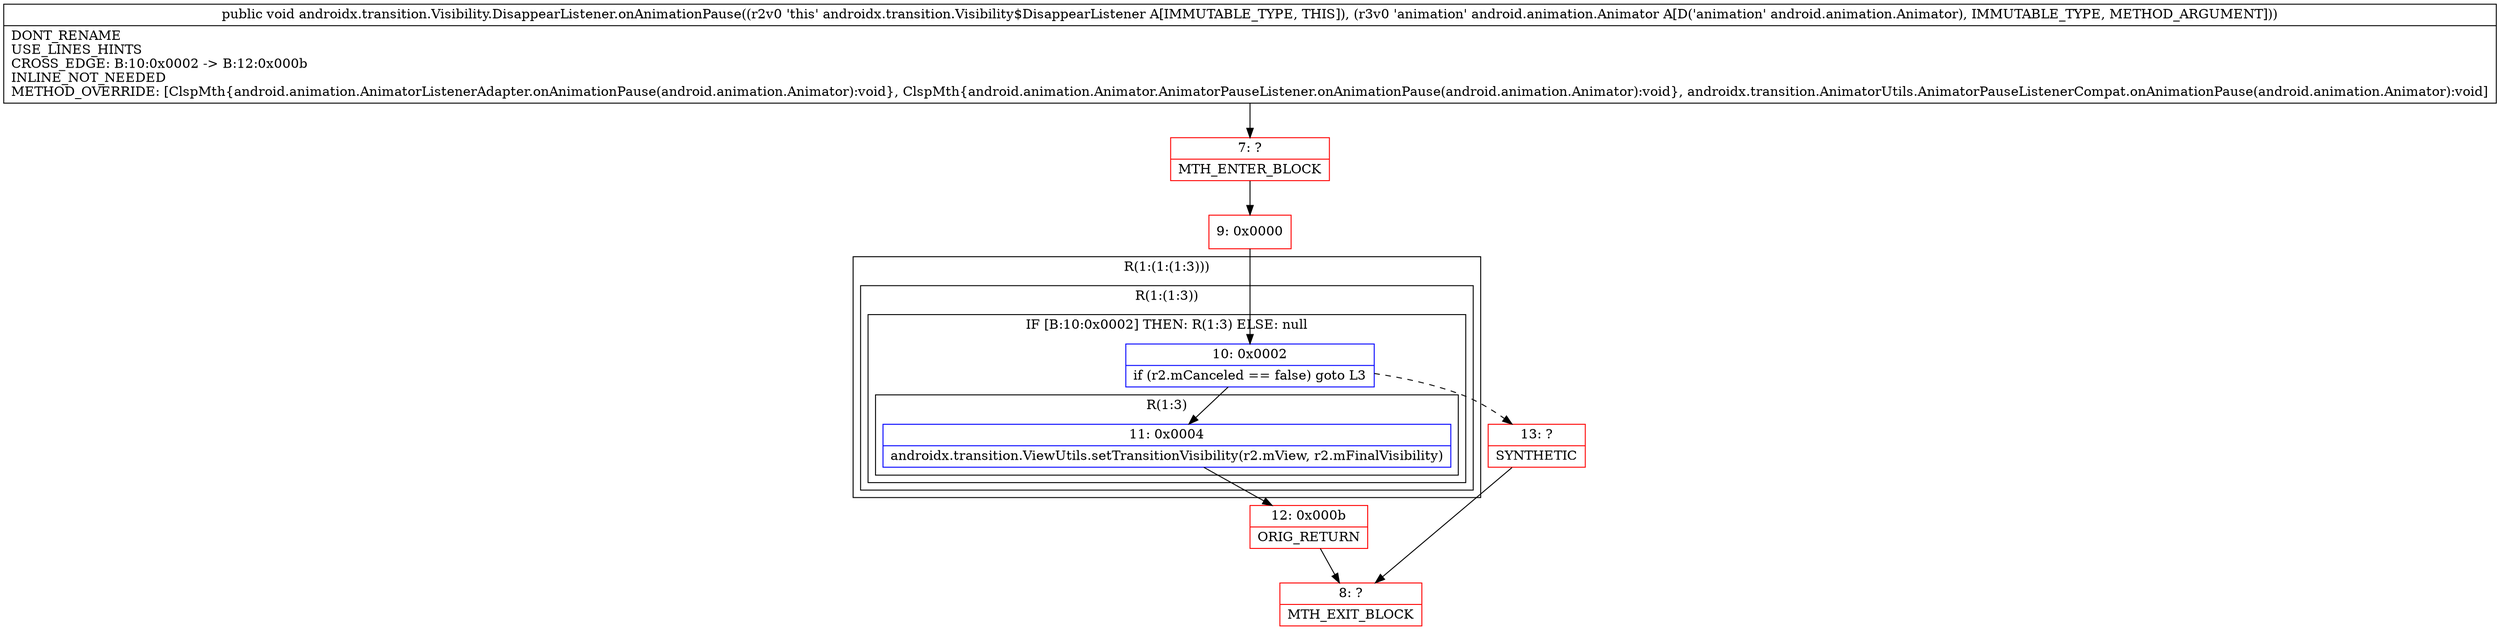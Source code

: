 digraph "CFG forandroidx.transition.Visibility.DisappearListener.onAnimationPause(Landroid\/animation\/Animator;)V" {
subgraph cluster_Region_1653602879 {
label = "R(1:(1:(1:3)))";
node [shape=record,color=blue];
subgraph cluster_Region_151375652 {
label = "R(1:(1:3))";
node [shape=record,color=blue];
subgraph cluster_IfRegion_1045575997 {
label = "IF [B:10:0x0002] THEN: R(1:3) ELSE: null";
node [shape=record,color=blue];
Node_10 [shape=record,label="{10\:\ 0x0002|if (r2.mCanceled == false) goto L3\l}"];
subgraph cluster_Region_1652726929 {
label = "R(1:3)";
node [shape=record,color=blue];
Node_11 [shape=record,label="{11\:\ 0x0004|androidx.transition.ViewUtils.setTransitionVisibility(r2.mView, r2.mFinalVisibility)\l}"];
}
}
}
}
Node_7 [shape=record,color=red,label="{7\:\ ?|MTH_ENTER_BLOCK\l}"];
Node_9 [shape=record,color=red,label="{9\:\ 0x0000}"];
Node_12 [shape=record,color=red,label="{12\:\ 0x000b|ORIG_RETURN\l}"];
Node_8 [shape=record,color=red,label="{8\:\ ?|MTH_EXIT_BLOCK\l}"];
Node_13 [shape=record,color=red,label="{13\:\ ?|SYNTHETIC\l}"];
MethodNode[shape=record,label="{public void androidx.transition.Visibility.DisappearListener.onAnimationPause((r2v0 'this' androidx.transition.Visibility$DisappearListener A[IMMUTABLE_TYPE, THIS]), (r3v0 'animation' android.animation.Animator A[D('animation' android.animation.Animator), IMMUTABLE_TYPE, METHOD_ARGUMENT]))  | DONT_RENAME\lUSE_LINES_HINTS\lCROSS_EDGE: B:10:0x0002 \-\> B:12:0x000b\lINLINE_NOT_NEEDED\lMETHOD_OVERRIDE: [ClspMth\{android.animation.AnimatorListenerAdapter.onAnimationPause(android.animation.Animator):void\}, ClspMth\{android.animation.Animator.AnimatorPauseListener.onAnimationPause(android.animation.Animator):void\}, androidx.transition.AnimatorUtils.AnimatorPauseListenerCompat.onAnimationPause(android.animation.Animator):void]\l}"];
MethodNode -> Node_7;Node_10 -> Node_11;
Node_10 -> Node_13[style=dashed];
Node_11 -> Node_12;
Node_7 -> Node_9;
Node_9 -> Node_10;
Node_12 -> Node_8;
Node_13 -> Node_8;
}

